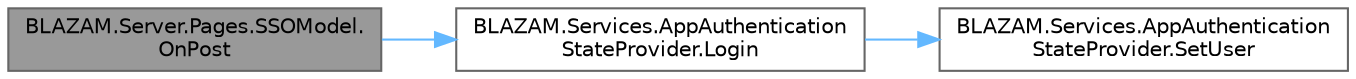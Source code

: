 digraph "BLAZAM.Server.Pages.SSOModel.OnPost"
{
 // LATEX_PDF_SIZE
  bgcolor="transparent";
  edge [fontname=Helvetica,fontsize=10,labelfontname=Helvetica,labelfontsize=10];
  node [fontname=Helvetica,fontsize=10,shape=box,height=0.2,width=0.4];
  rankdir="LR";
  Node1 [id="Node000001",label="BLAZAM.Server.Pages.SSOModel.\lOnPost",height=0.2,width=0.4,color="gray40", fillcolor="grey60", style="filled", fontcolor="black",tooltip="The authentication endpoint for web clients."];
  Node1 -> Node2 [id="edge1_Node000001_Node000002",color="steelblue1",style="solid",tooltip=" "];
  Node2 [id="Node000002",label="BLAZAM.Services.AppAuthentication\lStateProvider.Login",height=0.2,width=0.4,color="grey40", fillcolor="white", style="filled",URL="$class_b_l_a_z_a_m_1_1_services_1_1_app_authentication_state_provider.html#a3de5a65e4113700b2ee408d9ea573be3",tooltip="Processes a login request."];
  Node2 -> Node3 [id="edge2_Node000002_Node000003",color="steelblue1",style="solid",tooltip=" "];
  Node3 [id="Node000003",label="BLAZAM.Services.AppAuthentication\lStateProvider.SetUser",height=0.2,width=0.4,color="grey40", fillcolor="white", style="filled",URL="$class_b_l_a_z_a_m_1_1_services_1_1_app_authentication_state_provider.html#a997d61520a8e1b2d4f10b43520b9a7a3",tooltip="Sets the User AuthenticationState in the AuthenticationProvider."];
}
